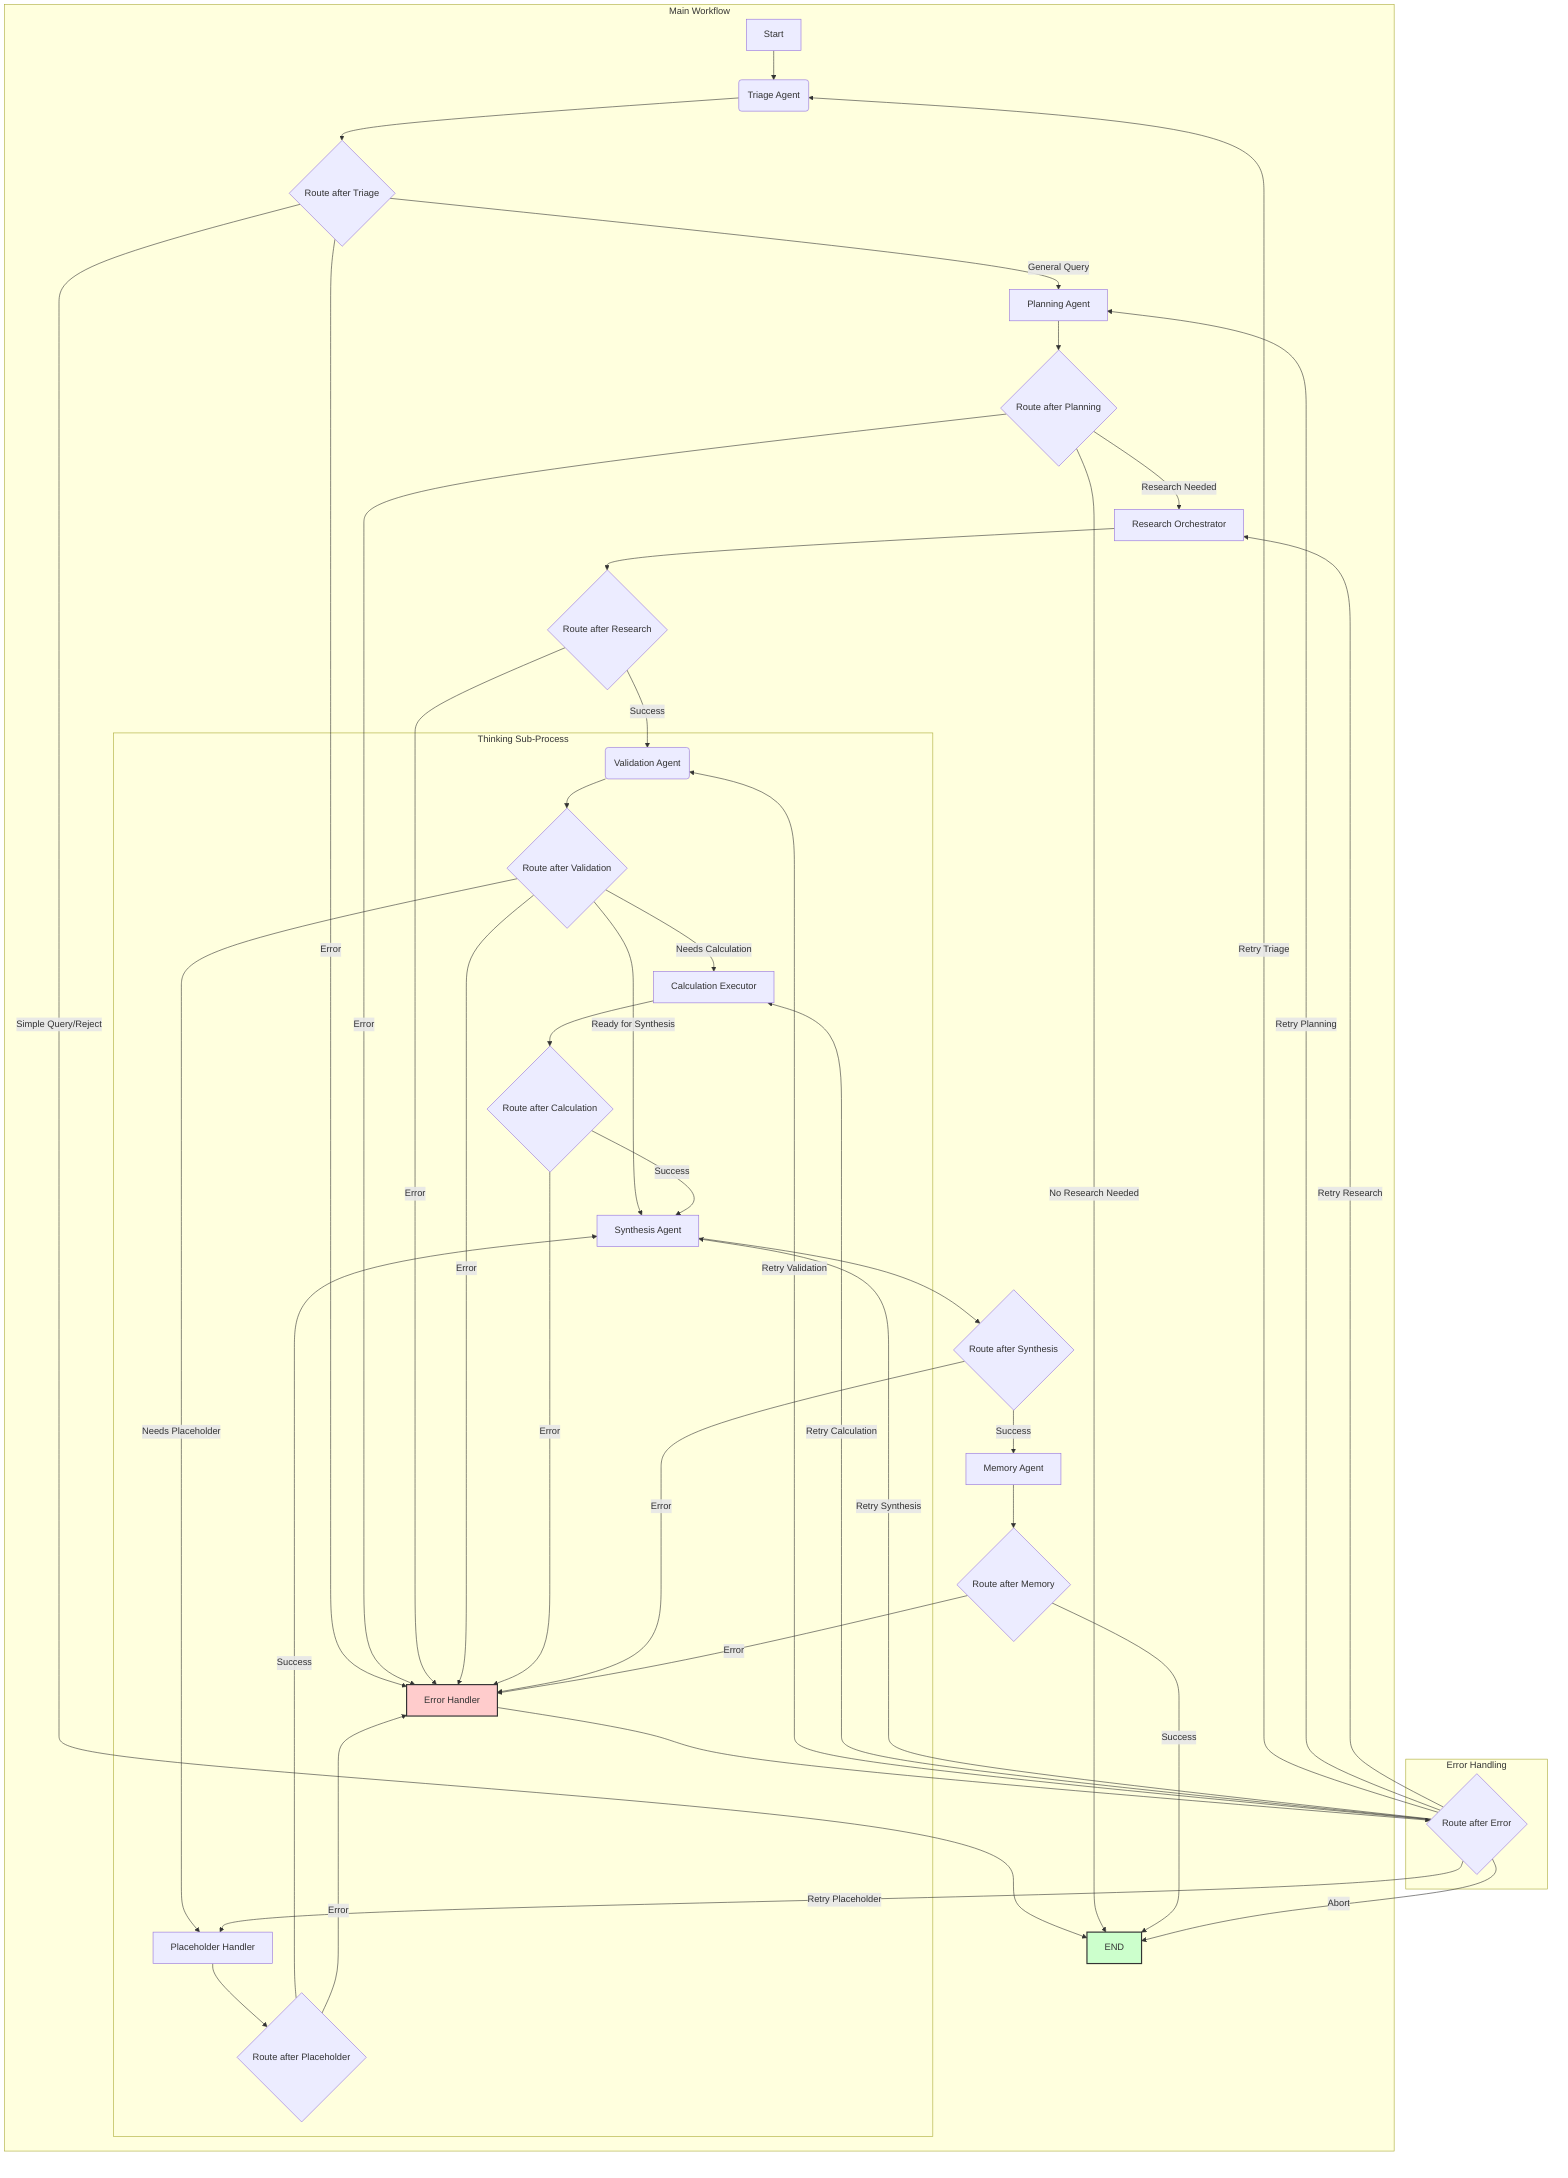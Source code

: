 graph TD
    subgraph "Main Workflow"
        direction LR
        A[Start] --> B(Triage Agent);
        B --> C{Route after Triage};
        C -- General Query --> D[Planning Agent];
        C -- Simple Query/Reject --> E[END];
        C -- Error --> ErrorHandler;

        D --> F{Route after Planning};
        F -- Research Needed --> G[Research Orchestrator];
        F -- No Research Needed --> E;
        F -- Error --> ErrorHandler;

        G --> H{Route after Research};
        H -- Success --> I(Validation Agent);
        H -- Error --> ErrorHandler;

        subgraph "Thinking Sub-Process"
            direction TB
            I --> J{Route after Validation};
            J -- Needs Calculation --> K[Calculation Executor];
            J -- Needs Placeholder --> L[Placeholder Handler];
            J -- Ready for Synthesis --> M[Synthesis Agent];
            J -- Error --> ErrorHandler;

            K --> N{Route after Calculation};
            N -- Success --> M;
            N -- Error --> ErrorHandler;

            L --> O{Route after Placeholder};
            O -- Success --> M;
            O -- Error --> ErrorHandler;
        end

        M --> P{Route after Synthesis};
        P -- Success --> Q[Memory Agent];
        P -- Error --> ErrorHandler;

        Q --> R{Route after Memory};
        R -- Success --> E;
        R -- Error --> ErrorHandler;
    end

    subgraph "Error Handling"
        direction LR
        ErrorHandler[Error Handler] --> ErrorRouter{Route after Error};
        ErrorRouter -- Retry Triage --> B;
        ErrorRouter -- Retry Planning --> D;
        ErrorRouter -- Retry Research --> G;
        ErrorRouter -- Retry Validation --> I;
        ErrorRouter -- Retry Calculation --> K;
        ErrorRouter -- Retry Placeholder --> L;
        ErrorRouter -- Retry Synthesis --> M;
        ErrorRouter -- Abort --> E;
    end

    style ErrorHandler fill:#ffcccc,stroke:#333,stroke-width:2px
    style E fill:#ccffcc,stroke:#333,stroke-width:2px